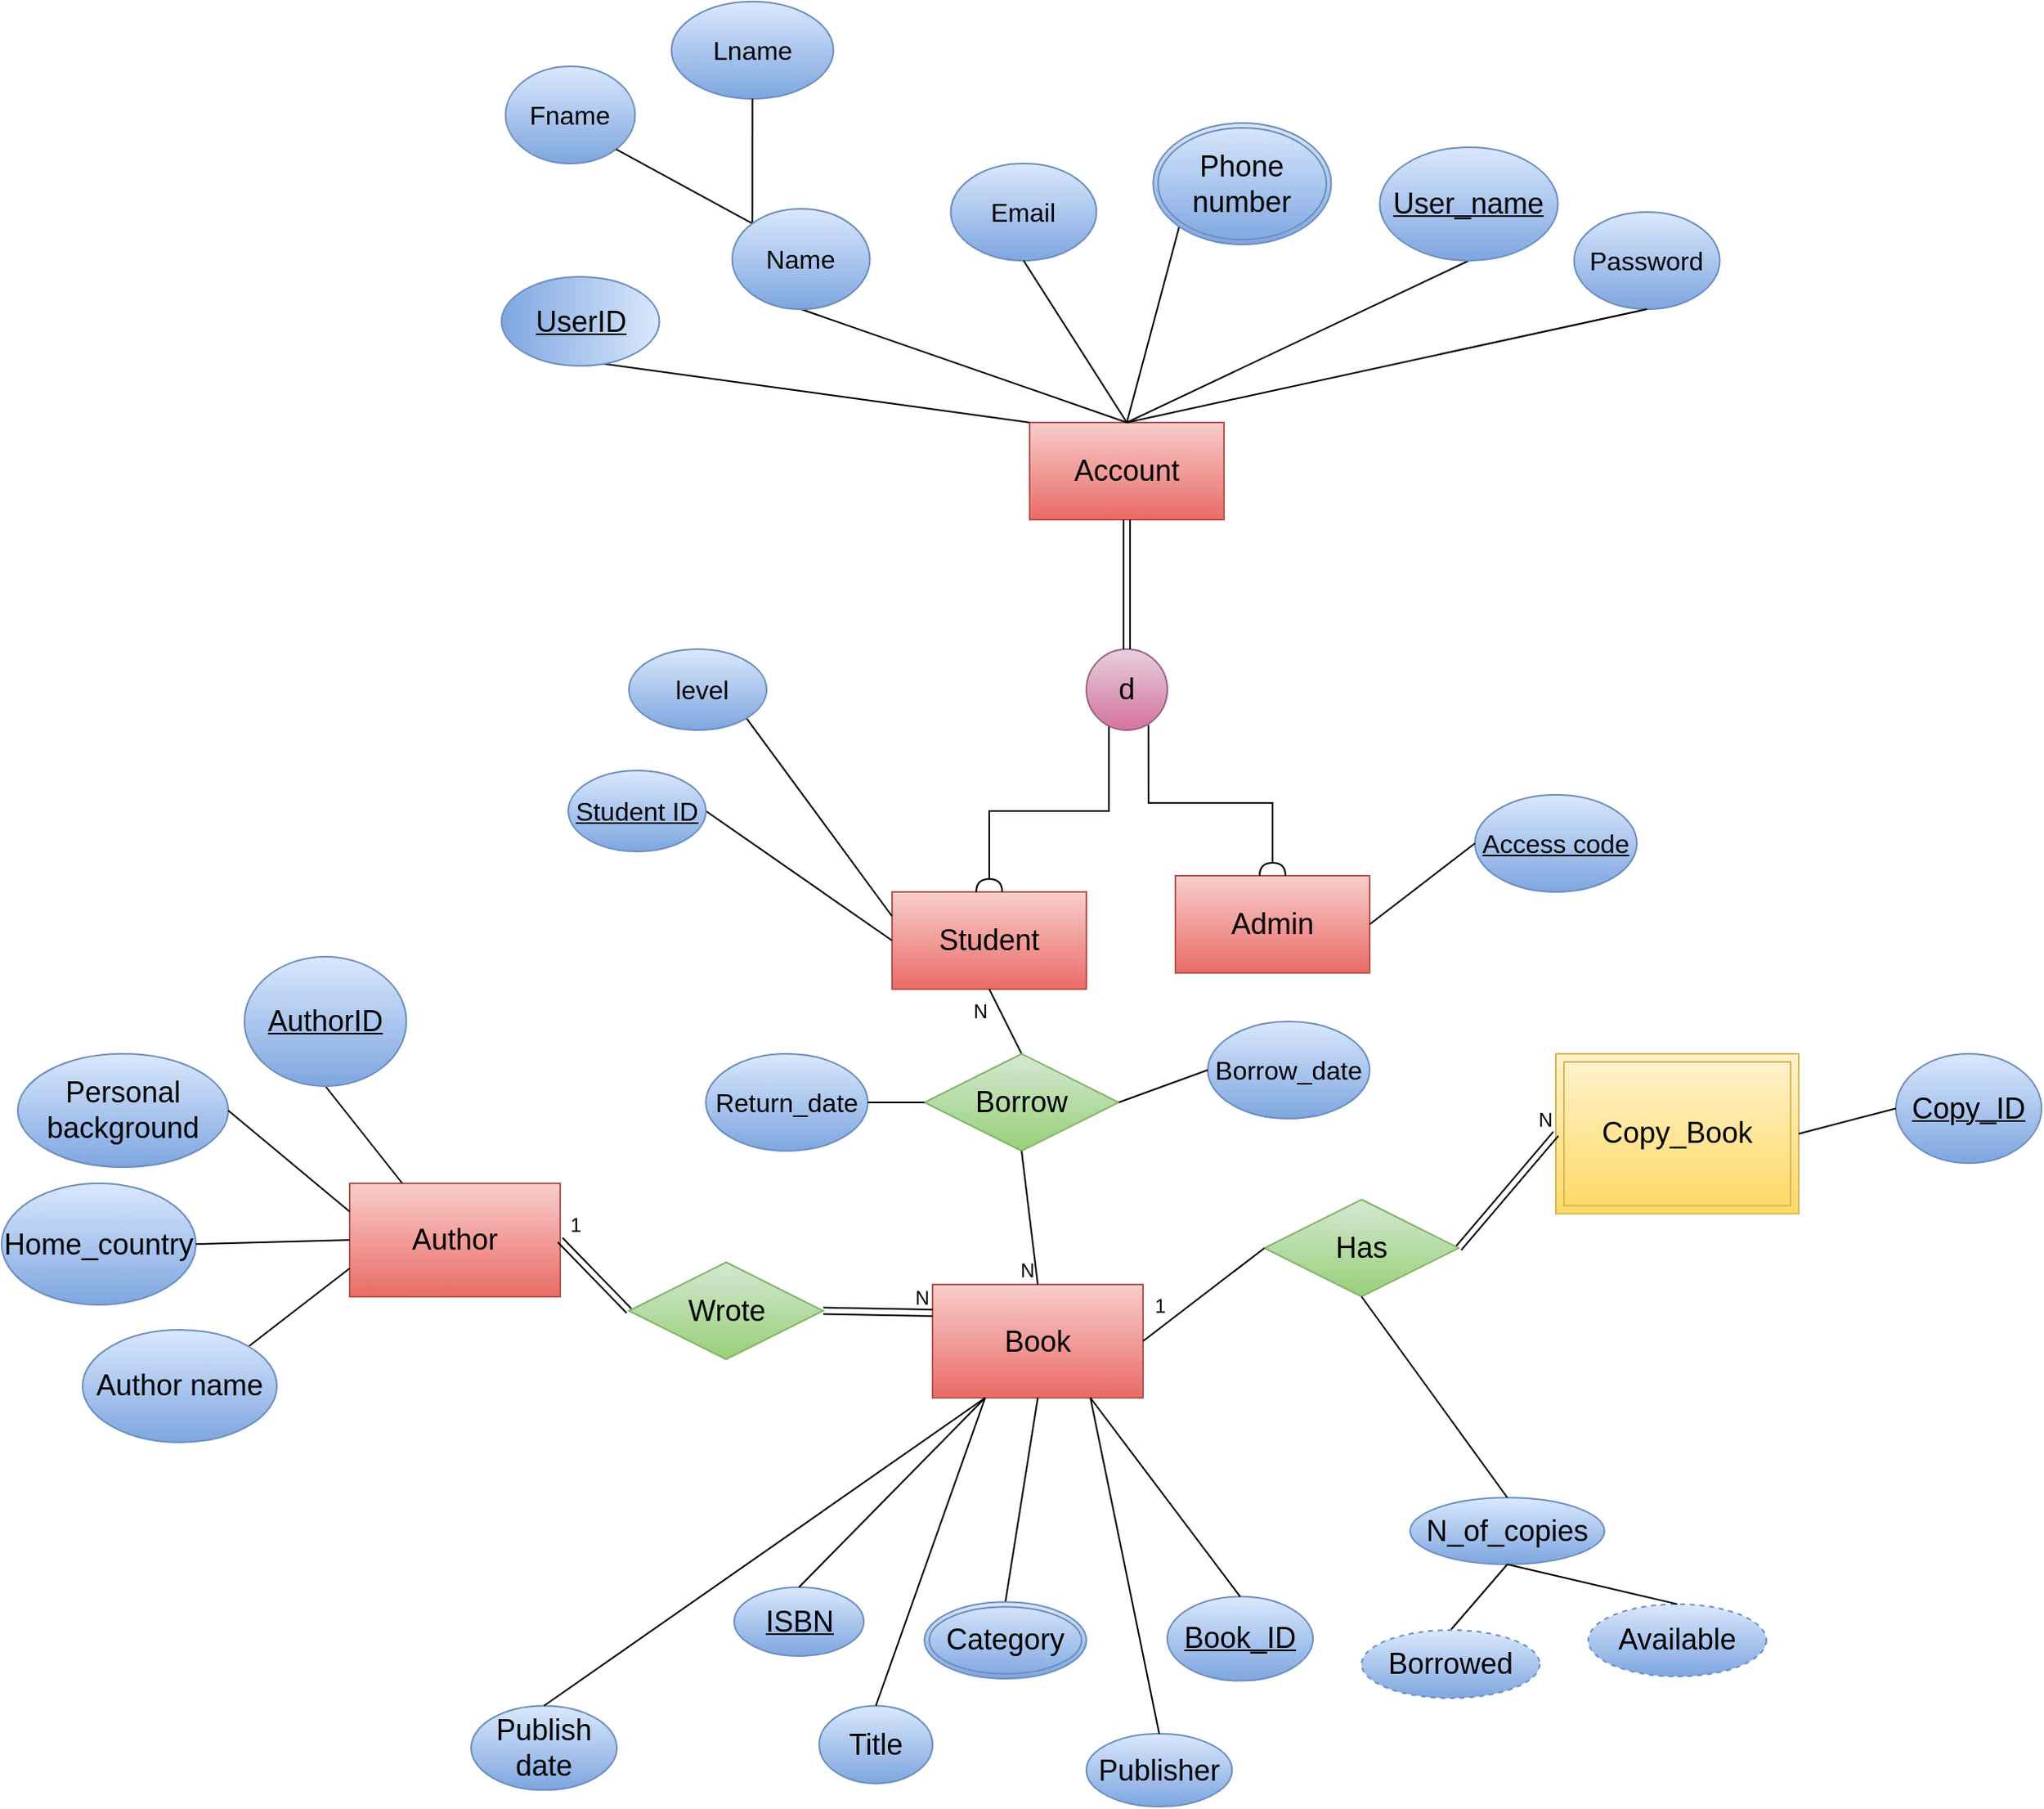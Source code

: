 <mxfile version="24.4.0" type="device">
  <diagram id="R2lEEEUBdFMjLlhIrx00" name="Page-1">
    <mxGraphModel dx="2973" dy="2948" grid="1" gridSize="10" guides="1" tooltips="1" connect="1" arrows="1" fold="1" page="1" pageScale="1" pageWidth="850" pageHeight="1100" background="#ffffff" math="0" shadow="0" extFonts="Permanent Marker^https://fonts.googleapis.com/css?family=Permanent+Marker">
      <root>
        <mxCell id="0" />
        <mxCell id="1" parent="0" />
        <mxCell id="pe5hfzhnvlFvH_UVASjM-1" value="&lt;span style=&quot;font-size: 18px;&quot;&gt;Account&lt;/span&gt;" style="rounded=0;whiteSpace=wrap;html=1;fillColor=#f8cecc;strokeColor=#b85450;gradientColor=#ea6b66;" parent="1" vertex="1">
          <mxGeometry x="845" y="-330" width="120" height="60" as="geometry" />
        </mxCell>
        <mxCell id="pe5hfzhnvlFvH_UVASjM-2" value="&lt;span style=&quot;font-size: 18px;&quot;&gt;Student&lt;/span&gt;" style="rounded=0;whiteSpace=wrap;html=1;fillColor=#f8cecc;strokeColor=#b85450;gradientColor=#ea6b66;" parent="1" vertex="1">
          <mxGeometry x="760" y="-40" width="120" height="60" as="geometry" />
        </mxCell>
        <mxCell id="pe5hfzhnvlFvH_UVASjM-3" value="&lt;span style=&quot;font-size: 18px;&quot;&gt;Admin&lt;/span&gt;" style="rounded=0;whiteSpace=wrap;html=1;fillColor=#f8cecc;strokeColor=#b85450;gradientColor=#ea6b66;" parent="1" vertex="1">
          <mxGeometry x="935" y="-50" width="120" height="60" as="geometry" />
        </mxCell>
        <mxCell id="pe5hfzhnvlFvH_UVASjM-4" value="" style="endArrow=none;html=1;rounded=0;exitX=0.5;exitY=0;exitDx=0;exitDy=0;startArrow=halfCircle;startFill=0;entryX=0.278;entryY=0.938;entryDx=0;entryDy=0;entryPerimeter=0;edgeStyle=orthogonalEdgeStyle;" parent="1" source="pe5hfzhnvlFvH_UVASjM-2" target="pe5hfzhnvlFvH_UVASjM-181" edge="1">
          <mxGeometry width="50" height="50" relative="1" as="geometry">
            <mxPoint x="820" y="80" as="sourcePoint" />
            <mxPoint x="880" y="-200" as="targetPoint" />
          </mxGeometry>
        </mxCell>
        <mxCell id="pe5hfzhnvlFvH_UVASjM-5" value="" style="endArrow=none;html=1;rounded=0;exitX=0.5;exitY=0;exitDx=0;exitDy=0;startArrow=halfCircle;startFill=0;entryX=0.767;entryY=0.938;entryDx=0;entryDy=0;entryPerimeter=0;edgeStyle=orthogonalEdgeStyle;" parent="1" source="pe5hfzhnvlFvH_UVASjM-3" target="pe5hfzhnvlFvH_UVASjM-181" edge="1">
          <mxGeometry width="50" height="50" relative="1" as="geometry">
            <mxPoint x="670" y="-170" as="sourcePoint" />
            <mxPoint x="940" y="-200" as="targetPoint" />
          </mxGeometry>
        </mxCell>
        <mxCell id="pe5hfzhnvlFvH_UVASjM-7" value="&lt;font size=&quot;3&quot;&gt;Fname&lt;/font&gt;" style="ellipse;whiteSpace=wrap;html=1;fillColor=#dae8fc;strokeColor=#6c8ebf;gradientColor=#7ea6e0;" parent="1" vertex="1">
          <mxGeometry x="521.25" y="-550" width="80" height="60" as="geometry" />
        </mxCell>
        <mxCell id="pe5hfzhnvlFvH_UVASjM-8" value="&lt;font size=&quot;3&quot;&gt;Lname&lt;/font&gt;" style="ellipse;whiteSpace=wrap;html=1;fillColor=#dae8fc;strokeColor=#6c8ebf;gradientColor=#7ea6e0;" parent="1" vertex="1">
          <mxGeometry x="623.75" y="-590" width="100" height="60" as="geometry" />
        </mxCell>
        <mxCell id="pe5hfzhnvlFvH_UVASjM-9" value="&lt;font size=&quot;3&quot;&gt;Email&lt;/font&gt;" style="ellipse;whiteSpace=wrap;html=1;fillColor=#dae8fc;strokeColor=#6c8ebf;gradientColor=#7ea6e0;" parent="1" vertex="1">
          <mxGeometry x="796.25" y="-490" width="90" height="60" as="geometry" />
        </mxCell>
        <mxCell id="pe5hfzhnvlFvH_UVASjM-11" value="" style="endArrow=none;html=1;rounded=0;entryX=1;entryY=1;entryDx=0;entryDy=0;exitX=0;exitY=0;exitDx=0;exitDy=0;" parent="1" source="MDrZRC8iQ-9pScS58oX8-1" target="pe5hfzhnvlFvH_UVASjM-7" edge="1">
          <mxGeometry width="50" height="50" relative="1" as="geometry">
            <mxPoint x="791.25" y="-160" as="sourcePoint" />
            <mxPoint x="841.25" y="-210" as="targetPoint" />
          </mxGeometry>
        </mxCell>
        <mxCell id="pe5hfzhnvlFvH_UVASjM-12" value="" style="endArrow=none;html=1;rounded=0;exitX=0;exitY=0;exitDx=0;exitDy=0;" parent="1" source="MDrZRC8iQ-9pScS58oX8-1" target="pe5hfzhnvlFvH_UVASjM-8" edge="1">
          <mxGeometry width="50" height="50" relative="1" as="geometry">
            <mxPoint x="875.25" y="-310" as="sourcePoint" />
            <mxPoint x="671.25" y="-360" as="targetPoint" />
          </mxGeometry>
        </mxCell>
        <mxCell id="pe5hfzhnvlFvH_UVASjM-13" value="" style="endArrow=none;html=1;rounded=0;entryX=0.5;entryY=1;entryDx=0;entryDy=0;exitX=0.5;exitY=0;exitDx=0;exitDy=0;" parent="1" source="pe5hfzhnvlFvH_UVASjM-1" target="pe5hfzhnvlFvH_UVASjM-9" edge="1">
          <mxGeometry width="50" height="50" relative="1" as="geometry">
            <mxPoint x="904" y="-370" as="sourcePoint" />
            <mxPoint x="844" y="-420" as="targetPoint" />
          </mxGeometry>
        </mxCell>
        <mxCell id="pe5hfzhnvlFvH_UVASjM-14" value="" style="endArrow=none;html=1;rounded=0;entryX=0;entryY=1;entryDx=0;entryDy=0;exitX=0.5;exitY=0;exitDx=0;exitDy=0;" parent="1" source="pe5hfzhnvlFvH_UVASjM-1" target="pe5hfzhnvlFvH_UVASjM-22" edge="1">
          <mxGeometry width="50" height="50" relative="1" as="geometry">
            <mxPoint x="904" y="-370" as="sourcePoint" />
            <mxPoint x="1017.574" y="-441.716" as="targetPoint" />
          </mxGeometry>
        </mxCell>
        <mxCell id="pe5hfzhnvlFvH_UVASjM-16" value="" style="endArrow=none;html=1;rounded=0;entryX=0.5;entryY=1;entryDx=0;entryDy=0;exitX=0.5;exitY=0;exitDx=0;exitDy=0;" parent="1" source="pe5hfzhnvlFvH_UVASjM-1" target="pe5hfzhnvlFvH_UVASjM-24" edge="1">
          <mxGeometry width="50" height="50" relative="1" as="geometry">
            <mxPoint x="1420" y="-250" as="sourcePoint" />
            <mxPoint x="1217.574" y="-363.716" as="targetPoint" />
          </mxGeometry>
        </mxCell>
        <mxCell id="pe5hfzhnvlFvH_UVASjM-18" value="" style="endArrow=none;html=1;rounded=0;entryX=0;entryY=0;entryDx=0;entryDy=0;exitX=1;exitY=1;exitDx=0;exitDy=0;" parent="1" source="pe5hfzhnvlFvH_UVASjM-25" target="pe5hfzhnvlFvH_UVASjM-1" edge="1">
          <mxGeometry width="50" height="50" relative="1" as="geometry">
            <mxPoint x="592.426" y="-251.716" as="sourcePoint" />
            <mxPoint x="680.711" y="-280" as="targetPoint" />
          </mxGeometry>
        </mxCell>
        <mxCell id="pe5hfzhnvlFvH_UVASjM-22" value="&lt;font style=&quot;font-size: 18px;&quot;&gt;Phone number&lt;/font&gt;" style="ellipse;shape=doubleEllipse;margin=3;whiteSpace=wrap;html=1;align=center;fillColor=#dae8fc;strokeColor=#6c8ebf;gradientColor=#7ea6e0;" parent="1" vertex="1">
          <mxGeometry x="921.25" y="-515" width="110" height="75" as="geometry" />
        </mxCell>
        <mxCell id="pe5hfzhnvlFvH_UVASjM-24" value="&lt;font style=&quot;font-size: 18px;&quot;&gt;User_name&lt;/font&gt;" style="ellipse;whiteSpace=wrap;html=1;align=center;fontStyle=4;fillColor=#dae8fc;strokeColor=#6c8ebf;gradientColor=#7ea6e0;" parent="1" vertex="1">
          <mxGeometry x="1061.25" y="-500" width="110" height="70" as="geometry" />
        </mxCell>
        <mxCell id="pe5hfzhnvlFvH_UVASjM-25" value="&lt;span style=&quot;font-size: 18px;&quot;&gt;UserID&lt;/span&gt;" style="ellipse;whiteSpace=wrap;html=1;align=center;fontStyle=4;fillColor=#dae8fc;strokeColor=#6c8ebf;gradientColor=#7ea6e0;direction=south;" parent="1" vertex="1">
          <mxGeometry x="518.75" y="-420" width="97.5" height="55" as="geometry" />
        </mxCell>
        <mxCell id="pe5hfzhnvlFvH_UVASjM-49" value="&lt;font style=&quot;font-size: 18px;&quot;&gt;Book&lt;/font&gt;" style="whiteSpace=wrap;html=1;align=center;fillColor=#f8cecc;strokeColor=#b85450;gradientColor=#ea6b66;" parent="1" vertex="1">
          <mxGeometry x="785" y="202.5" width="130" height="70" as="geometry" />
        </mxCell>
        <mxCell id="pe5hfzhnvlFvH_UVASjM-50" value="&lt;span style=&quot;font-size: 18px;&quot;&gt;ISBN&lt;/span&gt;" style="ellipse;whiteSpace=wrap;html=1;align=center;fontStyle=4;fillColor=#dae8fc;strokeColor=#6c8ebf;gradientColor=#7ea6e0;" parent="1" vertex="1">
          <mxGeometry x="662.5" y="389.5" width="80" height="42.5" as="geometry" />
        </mxCell>
        <mxCell id="pe5hfzhnvlFvH_UVASjM-51" value="" style="endArrow=none;html=1;rounded=0;entryX=0.25;entryY=1;entryDx=0;entryDy=0;exitX=0.5;exitY=0;exitDx=0;exitDy=0;" parent="1" source="pe5hfzhnvlFvH_UVASjM-50" target="pe5hfzhnvlFvH_UVASjM-49" edge="1">
          <mxGeometry relative="1" as="geometry">
            <mxPoint x="490" y="180" as="sourcePoint" />
            <mxPoint x="650" y="180" as="targetPoint" />
          </mxGeometry>
        </mxCell>
        <mxCell id="pe5hfzhnvlFvH_UVASjM-53" value="&lt;span style=&quot;font-size: 18px;&quot;&gt;Title&lt;/span&gt;" style="ellipse;whiteSpace=wrap;html=1;align=center;fillColor=#dae8fc;strokeColor=#6c8ebf;gradientColor=#7ea6e0;" parent="1" vertex="1">
          <mxGeometry x="715" y="462.75" width="70" height="48" as="geometry" />
        </mxCell>
        <mxCell id="pe5hfzhnvlFvH_UVASjM-54" value="&lt;span style=&quot;font-size: 18px;&quot;&gt;Publish date&lt;/span&gt;" style="ellipse;whiteSpace=wrap;html=1;align=center;fillColor=#dae8fc;strokeColor=#6c8ebf;gradientColor=#7ea6e0;" parent="1" vertex="1">
          <mxGeometry x="500" y="462.75" width="90" height="52" as="geometry" />
        </mxCell>
        <mxCell id="pe5hfzhnvlFvH_UVASjM-56" value="" style="endArrow=none;html=1;rounded=0;exitX=0.25;exitY=1;exitDx=0;exitDy=0;entryX=0.5;entryY=0;entryDx=0;entryDy=0;" parent="1" source="pe5hfzhnvlFvH_UVASjM-49" target="pe5hfzhnvlFvH_UVASjM-53" edge="1">
          <mxGeometry relative="1" as="geometry">
            <mxPoint x="840" y="-20" as="sourcePoint" />
            <mxPoint x="1000" y="-20" as="targetPoint" />
          </mxGeometry>
        </mxCell>
        <mxCell id="pe5hfzhnvlFvH_UVASjM-57" value="" style="endArrow=none;html=1;rounded=0;exitX=0.5;exitY=1;exitDx=0;exitDy=0;entryX=0.5;entryY=0;entryDx=0;entryDy=0;" parent="1" source="pe5hfzhnvlFvH_UVASjM-49" target="pe5hfzhnvlFvH_UVASjM-183" edge="1">
          <mxGeometry relative="1" as="geometry">
            <mxPoint x="460" y="95" as="sourcePoint" />
            <mxPoint x="735" y="814.5" as="targetPoint" />
          </mxGeometry>
        </mxCell>
        <mxCell id="pe5hfzhnvlFvH_UVASjM-58" value="" style="endArrow=none;html=1;rounded=0;exitX=0.25;exitY=1;exitDx=0;exitDy=0;entryX=0.5;entryY=0;entryDx=0;entryDy=0;" parent="1" source="pe5hfzhnvlFvH_UVASjM-49" target="pe5hfzhnvlFvH_UVASjM-54" edge="1">
          <mxGeometry relative="1" as="geometry">
            <mxPoint x="460" y="95" as="sourcePoint" />
            <mxPoint x="350" y="218" as="targetPoint" />
          </mxGeometry>
        </mxCell>
        <mxCell id="pe5hfzhnvlFvH_UVASjM-63" value="" style="endArrow=none;html=1;rounded=0;exitX=0.5;exitY=0;exitDx=0;exitDy=0;entryX=0.5;entryY=1;entryDx=0;entryDy=0;" parent="1" source="pe5hfzhnvlFvH_UVASjM-59" target="pe5hfzhnvlFvH_UVASjM-2" edge="1">
          <mxGeometry relative="1" as="geometry">
            <mxPoint x="840" y="-20" as="sourcePoint" />
            <mxPoint x="630" y="-40" as="targetPoint" />
          </mxGeometry>
        </mxCell>
        <mxCell id="pe5hfzhnvlFvH_UVASjM-64" value="N" style="resizable=0;html=1;whiteSpace=wrap;align=right;verticalAlign=bottom;" parent="pe5hfzhnvlFvH_UVASjM-63" connectable="0" vertex="1">
          <mxGeometry x="1" relative="1" as="geometry">
            <mxPoint y="22" as="offset" />
          </mxGeometry>
        </mxCell>
        <mxCell id="pe5hfzhnvlFvH_UVASjM-84" value="&lt;font style=&quot;font-size: 18px;&quot;&gt;Author&lt;/font&gt;" style="whiteSpace=wrap;html=1;align=center;fillColor=#f8cecc;strokeColor=#b85450;gradientColor=#ea6b66;" parent="1" vertex="1">
          <mxGeometry x="425" y="140" width="130" height="70" as="geometry" />
        </mxCell>
        <mxCell id="pe5hfzhnvlFvH_UVASjM-85" value="&lt;font style=&quot;font-size: 18px;&quot;&gt;Wrote&lt;/font&gt;" style="shape=rhombus;perimeter=rhombusPerimeter;whiteSpace=wrap;html=1;align=center;fillColor=#d5e8d4;strokeColor=#82b366;gradientColor=#97d077;" parent="1" vertex="1">
          <mxGeometry x="597.5" y="188.75" width="120" height="60" as="geometry" />
        </mxCell>
        <mxCell id="pe5hfzhnvlFvH_UVASjM-86" value="" style="endArrow=none;html=1;rounded=0;entryX=1;entryY=0.5;entryDx=0;entryDy=0;exitX=0;exitY=0.5;exitDx=0;exitDy=0;shape=link;" parent="1" source="pe5hfzhnvlFvH_UVASjM-85" target="pe5hfzhnvlFvH_UVASjM-84" edge="1">
          <mxGeometry relative="1" as="geometry">
            <mxPoint x="840" y="240" as="sourcePoint" />
            <mxPoint x="1000" y="240" as="targetPoint" />
          </mxGeometry>
        </mxCell>
        <mxCell id="pe5hfzhnvlFvH_UVASjM-87" value="1" style="resizable=0;html=1;whiteSpace=wrap;align=right;verticalAlign=bottom;" parent="pe5hfzhnvlFvH_UVASjM-86" connectable="0" vertex="1">
          <mxGeometry x="1" relative="1" as="geometry">
            <mxPoint x="15" as="offset" />
          </mxGeometry>
        </mxCell>
        <mxCell id="pe5hfzhnvlFvH_UVASjM-88" value="" style="endArrow=none;html=1;rounded=0;entryX=0;entryY=0.25;entryDx=0;entryDy=0;exitX=1;exitY=0.5;exitDx=0;exitDy=0;shape=link;" parent="1" source="pe5hfzhnvlFvH_UVASjM-85" target="pe5hfzhnvlFvH_UVASjM-49" edge="1">
          <mxGeometry relative="1" as="geometry">
            <mxPoint x="840" y="240" as="sourcePoint" />
            <mxPoint x="1000" y="240" as="targetPoint" />
          </mxGeometry>
        </mxCell>
        <mxCell id="pe5hfzhnvlFvH_UVASjM-89" value="N" style="resizable=0;html=1;whiteSpace=wrap;align=right;verticalAlign=bottom;" parent="pe5hfzhnvlFvH_UVASjM-88" connectable="0" vertex="1">
          <mxGeometry x="1" relative="1" as="geometry" />
        </mxCell>
        <mxCell id="pe5hfzhnvlFvH_UVASjM-93" value="" style="endArrow=none;html=1;rounded=0;entryX=1;entryY=0;entryDx=0;entryDy=0;exitX=0;exitY=0.75;exitDx=0;exitDy=0;" parent="1" source="pe5hfzhnvlFvH_UVASjM-84" target="MDrZRC8iQ-9pScS58oX8-3" edge="1">
          <mxGeometry relative="1" as="geometry">
            <mxPoint x="840" y="240" as="sourcePoint" />
            <mxPoint x="1000" y="240" as="targetPoint" />
          </mxGeometry>
        </mxCell>
        <mxCell id="pe5hfzhnvlFvH_UVASjM-94" value="&lt;font style=&quot;font-size: 18px;&quot;&gt;Home_country&lt;/font&gt;" style="ellipse;whiteSpace=wrap;html=1;align=center;fillColor=#dae8fc;strokeColor=#6c8ebf;gradientColor=#7ea6e0;" parent="1" vertex="1">
          <mxGeometry x="210" y="140" width="120" height="75" as="geometry" />
        </mxCell>
        <mxCell id="pe5hfzhnvlFvH_UVASjM-100" value="" style="endArrow=none;html=1;rounded=0;entryX=1;entryY=0.5;entryDx=0;entryDy=0;exitX=0;exitY=0.5;exitDx=0;exitDy=0;" parent="1" source="pe5hfzhnvlFvH_UVASjM-84" target="pe5hfzhnvlFvH_UVASjM-94" edge="1">
          <mxGeometry relative="1" as="geometry">
            <mxPoint x="840" y="240" as="sourcePoint" />
            <mxPoint x="1000" y="240" as="targetPoint" />
          </mxGeometry>
        </mxCell>
        <mxCell id="pe5hfzhnvlFvH_UVASjM-101" value="&lt;font style=&quot;font-size: 18px;&quot;&gt;Personal background&lt;/font&gt;" style="ellipse;whiteSpace=wrap;html=1;align=center;fillColor=#dae8fc;strokeColor=#6c8ebf;gradientColor=#7ea6e0;" parent="1" vertex="1">
          <mxGeometry x="220" y="60" width="130" height="70" as="geometry" />
        </mxCell>
        <mxCell id="pe5hfzhnvlFvH_UVASjM-102" value="" style="endArrow=none;html=1;rounded=0;entryX=1;entryY=0.5;entryDx=0;entryDy=0;exitX=0;exitY=0.25;exitDx=0;exitDy=0;" parent="1" source="pe5hfzhnvlFvH_UVASjM-84" target="pe5hfzhnvlFvH_UVASjM-101" edge="1">
          <mxGeometry relative="1" as="geometry">
            <mxPoint x="643" y="450" as="sourcePoint" />
            <mxPoint x="1000" y="360" as="targetPoint" />
          </mxGeometry>
        </mxCell>
        <mxCell id="pe5hfzhnvlFvH_UVASjM-103" value="&lt;font style=&quot;font-size: 18px;&quot;&gt;Copy_Book&lt;/font&gt;" style="shape=ext;margin=3;double=1;whiteSpace=wrap;html=1;align=center;fillColor=#fff2cc;gradientColor=#ffd966;strokeColor=#d6b656;" parent="1" vertex="1">
          <mxGeometry x="1170" y="60.0" width="150" height="98.75" as="geometry" />
        </mxCell>
        <mxCell id="pe5hfzhnvlFvH_UVASjM-104" value="&lt;font style=&quot;font-size: 18px;&quot;&gt;Has&lt;/font&gt;" style="shape=rhombus;perimeter=rhombusPerimeter;whiteSpace=wrap;html=1;align=center;fillColor=#d5e8d4;strokeColor=#82b366;gradientColor=#97d077;" parent="1" vertex="1">
          <mxGeometry x="990" y="150" width="120" height="60" as="geometry" />
        </mxCell>
        <mxCell id="pe5hfzhnvlFvH_UVASjM-105" value="" style="endArrow=none;html=1;rounded=0;entryX=1;entryY=0.5;entryDx=0;entryDy=0;exitX=0;exitY=0.5;exitDx=0;exitDy=0;" parent="1" source="pe5hfzhnvlFvH_UVASjM-104" target="pe5hfzhnvlFvH_UVASjM-49" edge="1">
          <mxGeometry relative="1" as="geometry">
            <mxPoint x="600" y="320" as="sourcePoint" />
            <mxPoint x="760" y="320" as="targetPoint" />
          </mxGeometry>
        </mxCell>
        <mxCell id="pe5hfzhnvlFvH_UVASjM-106" value="1" style="resizable=0;html=1;whiteSpace=wrap;align=right;verticalAlign=bottom;" parent="pe5hfzhnvlFvH_UVASjM-105" connectable="0" vertex="1">
          <mxGeometry x="1" relative="1" as="geometry">
            <mxPoint x="15" y="-13" as="offset" />
          </mxGeometry>
        </mxCell>
        <mxCell id="pe5hfzhnvlFvH_UVASjM-107" value="" style="endArrow=none;html=1;rounded=0;exitX=1;exitY=0.5;exitDx=0;exitDy=0;entryX=0;entryY=0.5;entryDx=0;entryDy=0;shape=link;" parent="1" source="pe5hfzhnvlFvH_UVASjM-104" target="pe5hfzhnvlFvH_UVASjM-103" edge="1">
          <mxGeometry relative="1" as="geometry">
            <mxPoint x="600" y="320" as="sourcePoint" />
            <mxPoint x="760" y="320" as="targetPoint" />
          </mxGeometry>
        </mxCell>
        <mxCell id="pe5hfzhnvlFvH_UVASjM-108" value="N" style="resizable=0;html=1;whiteSpace=wrap;align=right;verticalAlign=bottom;" parent="pe5hfzhnvlFvH_UVASjM-107" connectable="0" vertex="1">
          <mxGeometry x="1" relative="1" as="geometry">
            <mxPoint as="offset" />
          </mxGeometry>
        </mxCell>
        <mxCell id="pe5hfzhnvlFvH_UVASjM-113" value="&lt;span style=&quot;font-size: 18px;&quot;&gt;Copy_ID&lt;/span&gt;" style="ellipse;whiteSpace=wrap;html=1;align=center;fontStyle=4;fillColor=#dae8fc;strokeColor=#6c8ebf;gradientColor=#7ea6e0;" parent="1" vertex="1">
          <mxGeometry x="1380" y="60" width="90" height="67.5" as="geometry" />
        </mxCell>
        <mxCell id="pe5hfzhnvlFvH_UVASjM-117" value="" style="endArrow=none;html=1;rounded=0;entryX=0;entryY=0.5;entryDx=0;entryDy=0;exitX=1;exitY=0.5;exitDx=0;exitDy=0;" parent="1" source="pe5hfzhnvlFvH_UVASjM-103" target="pe5hfzhnvlFvH_UVASjM-113" edge="1">
          <mxGeometry relative="1" as="geometry">
            <mxPoint x="910" y="400" as="sourcePoint" />
            <mxPoint x="1070" y="400" as="targetPoint" />
          </mxGeometry>
        </mxCell>
        <mxCell id="pe5hfzhnvlFvH_UVASjM-119" value="&lt;font style=&quot;font-size: 18px;&quot;&gt;N_of_copies&lt;/font&gt;" style="ellipse;whiteSpace=wrap;html=1;align=center;fillColor=#dae8fc;strokeColor=#6c8ebf;gradientColor=#7ea6e0;" parent="1" vertex="1">
          <mxGeometry x="1080" y="334.13" width="120" height="41.25" as="geometry" />
        </mxCell>
        <mxCell id="pe5hfzhnvlFvH_UVASjM-121" value="" style="endArrow=none;html=1;rounded=0;entryX=0.5;entryY=0;entryDx=0;entryDy=0;exitX=0.5;exitY=1;exitDx=0;exitDy=0;" parent="1" source="pe5hfzhnvlFvH_UVASjM-119" target="pe5hfzhnvlFvH_UVASjM-122" edge="1">
          <mxGeometry relative="1" as="geometry">
            <mxPoint x="910" y="370" as="sourcePoint" />
            <mxPoint x="1155" y="620.0" as="targetPoint" />
          </mxGeometry>
        </mxCell>
        <mxCell id="pe5hfzhnvlFvH_UVASjM-122" value="&lt;span style=&quot;font-size: 18px;&quot;&gt;Borrowed&lt;/span&gt;" style="ellipse;whiteSpace=wrap;html=1;align=center;dashed=1;fillColor=#dae8fc;gradientColor=#7ea6e0;strokeColor=#6c8ebf;" parent="1" vertex="1">
          <mxGeometry x="1050" y="416" width="110" height="42" as="geometry" />
        </mxCell>
        <mxCell id="pe5hfzhnvlFvH_UVASjM-123" value="&lt;span style=&quot;font-size: 18px;&quot;&gt;Available&lt;/span&gt;" style="ellipse;whiteSpace=wrap;html=1;align=center;dashed=1;fillColor=#dae8fc;gradientColor=#7ea6e0;strokeColor=#6c8ebf;" parent="1" vertex="1">
          <mxGeometry x="1190" y="399.94" width="110" height="44.69" as="geometry" />
        </mxCell>
        <mxCell id="pe5hfzhnvlFvH_UVASjM-124" value="" style="endArrow=none;html=1;rounded=0;entryX=0.5;entryY=0;entryDx=0;entryDy=0;exitX=0.5;exitY=1;exitDx=0;exitDy=0;" parent="1" source="pe5hfzhnvlFvH_UVASjM-119" target="pe5hfzhnvlFvH_UVASjM-123" edge="1">
          <mxGeometry relative="1" as="geometry">
            <mxPoint x="1278" y="570" as="sourcePoint" />
            <mxPoint x="1175" y="620" as="targetPoint" />
          </mxGeometry>
        </mxCell>
        <mxCell id="pe5hfzhnvlFvH_UVASjM-149" value="" style="endArrow=none;html=1;rounded=0;exitX=0.5;exitY=0;exitDx=0;exitDy=0;entryX=0.5;entryY=1;entryDx=0;entryDy=0;" parent="1" source="pe5hfzhnvlFvH_UVASjM-119" target="pe5hfzhnvlFvH_UVASjM-104" edge="1">
          <mxGeometry relative="1" as="geometry">
            <mxPoint x="330" y="565" as="sourcePoint" />
            <mxPoint x="590" y="145" as="targetPoint" />
          </mxGeometry>
        </mxCell>
        <mxCell id="pe5hfzhnvlFvH_UVASjM-59" value="&lt;font style=&quot;font-size: 18px;&quot;&gt;Borrow&lt;/font&gt;" style="shape=rhombus;perimeter=rhombusPerimeter;whiteSpace=wrap;html=1;align=center;fillColor=#d5e8d4;strokeColor=#82b366;gradientColor=#97d077;" parent="1" vertex="1">
          <mxGeometry x="780" y="60" width="120" height="60" as="geometry" />
        </mxCell>
        <mxCell id="pe5hfzhnvlFvH_UVASjM-157" value="&lt;font size=&quot;3&quot;&gt;Password&lt;/font&gt;" style="ellipse;whiteSpace=wrap;html=1;fillColor=#dae8fc;strokeColor=#6c8ebf;gradientColor=#7ea6e0;" parent="1" vertex="1">
          <mxGeometry x="1181.25" y="-460" width="90" height="60" as="geometry" />
        </mxCell>
        <mxCell id="pe5hfzhnvlFvH_UVASjM-159" value="" style="endArrow=none;html=1;rounded=0;entryX=0.5;entryY=1;entryDx=0;entryDy=0;exitX=0.5;exitY=0;exitDx=0;exitDy=0;" parent="1" source="pe5hfzhnvlFvH_UVASjM-1" target="pe5hfzhnvlFvH_UVASjM-157" edge="1">
          <mxGeometry width="50" height="50" relative="1" as="geometry">
            <mxPoint x="1420" y="-250" as="sourcePoint" />
            <mxPoint x="1232" y="-345" as="targetPoint" />
          </mxGeometry>
        </mxCell>
        <mxCell id="pe5hfzhnvlFvH_UVASjM-171" value="&lt;span style=&quot;font-size: 18px;&quot;&gt;Book_ID&lt;/span&gt;" style="ellipse;whiteSpace=wrap;html=1;align=center;fontStyle=4;fillColor=#dae8fc;strokeColor=#6c8ebf;gradientColor=#7ea6e0;" parent="1" vertex="1">
          <mxGeometry x="930" y="395.31" width="90" height="52" as="geometry" />
        </mxCell>
        <mxCell id="pe5hfzhnvlFvH_UVASjM-172" value="" style="endArrow=none;html=1;rounded=0;entryX=0.5;entryY=0;entryDx=0;entryDy=0;exitX=0.75;exitY=1;exitDx=0;exitDy=0;" parent="1" source="pe5hfzhnvlFvH_UVASjM-49" target="pe5hfzhnvlFvH_UVASjM-171" edge="1">
          <mxGeometry relative="1" as="geometry">
            <mxPoint x="880" y="610" as="sourcePoint" />
            <mxPoint x="1040" y="610" as="targetPoint" />
          </mxGeometry>
        </mxCell>
        <mxCell id="pe5hfzhnvlFvH_UVASjM-173" value="&lt;font size=&quot;3&quot;&gt;Return_da&lt;/font&gt;&lt;span style=&quot;font-size: medium; background-color: initial;&quot;&gt;te&lt;/span&gt;" style="ellipse;whiteSpace=wrap;html=1;fillColor=#dae8fc;strokeColor=#6c8ebf;gradientColor=#7ea6e0;" parent="1" vertex="1">
          <mxGeometry x="645" y="60" width="100" height="60" as="geometry" />
        </mxCell>
        <mxCell id="pe5hfzhnvlFvH_UVASjM-174" value="&lt;font size=&quot;3&quot;&gt;Borrow_date&lt;/font&gt;" style="ellipse;whiteSpace=wrap;html=1;fillColor=#dae8fc;strokeColor=#6c8ebf;gradientColor=#7ea6e0;" parent="1" vertex="1">
          <mxGeometry x="955" y="40" width="100" height="60" as="geometry" />
        </mxCell>
        <mxCell id="pe5hfzhnvlFvH_UVASjM-178" value="" style="endArrow=none;html=1;rounded=0;entryX=1;entryY=0.5;entryDx=0;entryDy=0;exitX=0;exitY=0.5;exitDx=0;exitDy=0;" parent="1" source="pe5hfzhnvlFvH_UVASjM-174" target="pe5hfzhnvlFvH_UVASjM-59" edge="1">
          <mxGeometry width="50" height="50" relative="1" as="geometry">
            <mxPoint x="680" y="-160" as="sourcePoint" />
            <mxPoint x="765" y="-130" as="targetPoint" />
          </mxGeometry>
        </mxCell>
        <mxCell id="pe5hfzhnvlFvH_UVASjM-179" value="" style="endArrow=none;html=1;rounded=0;entryX=0;entryY=0.5;entryDx=0;entryDy=0;exitX=1;exitY=0.5;exitDx=0;exitDy=0;" parent="1" source="pe5hfzhnvlFvH_UVASjM-173" target="pe5hfzhnvlFvH_UVASjM-59" edge="1">
          <mxGeometry width="50" height="50" relative="1" as="geometry">
            <mxPoint x="580" y="140" as="sourcePoint" />
            <mxPoint x="620" y="180" as="targetPoint" />
          </mxGeometry>
        </mxCell>
        <mxCell id="pe5hfzhnvlFvH_UVASjM-181" value="&lt;span style=&quot;font-size: 18px;&quot;&gt;d&lt;/span&gt;" style="ellipse;whiteSpace=wrap;html=1;align=center;fillColor=#e6d0de;gradientColor=#d5739d;strokeColor=#996185;" parent="1" vertex="1">
          <mxGeometry x="880" y="-190" width="50" height="50" as="geometry" />
        </mxCell>
        <mxCell id="pe5hfzhnvlFvH_UVASjM-182" value="" style="endArrow=none;html=1;rounded=0;exitX=0.5;exitY=1;exitDx=0;exitDy=0;entryX=0.5;entryY=0;entryDx=0;entryDy=0;shape=link;" parent="1" source="pe5hfzhnvlFvH_UVASjM-1" target="pe5hfzhnvlFvH_UVASjM-181" edge="1">
          <mxGeometry relative="1" as="geometry">
            <mxPoint x="620" y="-80" as="sourcePoint" />
            <mxPoint x="780" y="-80" as="targetPoint" />
          </mxGeometry>
        </mxCell>
        <mxCell id="pe5hfzhnvlFvH_UVASjM-183" value="&lt;font style=&quot;font-size: 18px;&quot;&gt;Category&lt;/font&gt;" style="ellipse;shape=doubleEllipse;margin=3;whiteSpace=wrap;html=1;align=center;fillColor=#dae8fc;gradientColor=#7ea6e0;strokeColor=#6c8ebf;" parent="1" vertex="1">
          <mxGeometry x="780" y="398.6" width="100" height="47.37" as="geometry" />
        </mxCell>
        <mxCell id="pe5hfzhnvlFvH_UVASjM-184" value="&lt;span style=&quot;font-size: 18px;&quot;&gt;Publisher&lt;/span&gt;" style="ellipse;whiteSpace=wrap;html=1;align=center;fillColor=#dae8fc;strokeColor=#6c8ebf;gradientColor=#7ea6e0;" parent="1" vertex="1">
          <mxGeometry x="880" y="480" width="90" height="45" as="geometry" />
        </mxCell>
        <mxCell id="pe5hfzhnvlFvH_UVASjM-185" value="" style="endArrow=none;html=1;rounded=0;entryX=0.75;entryY=1;entryDx=0;entryDy=0;exitX=0.5;exitY=0;exitDx=0;exitDy=0;" parent="1" source="pe5hfzhnvlFvH_UVASjM-184" target="pe5hfzhnvlFvH_UVASjM-49" edge="1">
          <mxGeometry relative="1" as="geometry">
            <mxPoint x="275" y="827" as="sourcePoint" />
            <mxPoint x="925" y="620" as="targetPoint" />
          </mxGeometry>
        </mxCell>
        <mxCell id="pe5hfzhnvlFvH_UVASjM-187" value="" style="endArrow=none;html=1;rounded=0;exitX=0.5;exitY=1;exitDx=0;exitDy=0;entryX=0.5;entryY=0;entryDx=0;entryDy=0;" parent="1" source="pe5hfzhnvlFvH_UVASjM-59" target="pe5hfzhnvlFvH_UVASjM-49" edge="1">
          <mxGeometry relative="1" as="geometry">
            <mxPoint x="680" y="150" as="sourcePoint" />
            <mxPoint x="800" y="-50" as="targetPoint" />
          </mxGeometry>
        </mxCell>
        <mxCell id="pe5hfzhnvlFvH_UVASjM-188" value="N" style="resizable=0;html=1;whiteSpace=wrap;align=right;verticalAlign=bottom;" parent="pe5hfzhnvlFvH_UVASjM-187" connectable="0" vertex="1">
          <mxGeometry x="1" relative="1" as="geometry" />
        </mxCell>
        <mxCell id="MDrZRC8iQ-9pScS58oX8-2" style="rounded=0;orthogonalLoop=1;jettySize=auto;html=1;exitX=0.5;exitY=1;exitDx=0;exitDy=0;entryX=0.5;entryY=0;entryDx=0;entryDy=0;endArrow=none;endFill=0;" parent="1" source="MDrZRC8iQ-9pScS58oX8-1" target="pe5hfzhnvlFvH_UVASjM-1" edge="1">
          <mxGeometry relative="1" as="geometry" />
        </mxCell>
        <mxCell id="MDrZRC8iQ-9pScS58oX8-1" value="&lt;font size=&quot;3&quot;&gt;Name&lt;/font&gt;" style="ellipse;whiteSpace=wrap;html=1;fillColor=#dae8fc;strokeColor=#6c8ebf;gradientColor=#7ea6e0;" parent="1" vertex="1">
          <mxGeometry x="661.25" y="-462" width="85" height="62" as="geometry" />
        </mxCell>
        <mxCell id="MDrZRC8iQ-9pScS58oX8-3" value="&lt;font style=&quot;font-size: 18px;&quot;&gt;Author name&lt;/font&gt;" style="ellipse;whiteSpace=wrap;html=1;align=center;fillColor=#dae8fc;strokeColor=#6c8ebf;gradientColor=#7ea6e0;" parent="1" vertex="1">
          <mxGeometry x="260" y="230.5" width="120" height="69.5" as="geometry" />
        </mxCell>
        <mxCell id="MDrZRC8iQ-9pScS58oX8-5" style="edgeStyle=none;rounded=0;orthogonalLoop=1;jettySize=auto;html=1;exitX=0.5;exitY=1;exitDx=0;exitDy=0;entryX=0.25;entryY=0;entryDx=0;entryDy=0;strokeColor=default;align=center;verticalAlign=middle;fontFamily=Helvetica;fontSize=11;fontColor=default;labelBackgroundColor=default;endArrow=none;endFill=0;" parent="1" source="MDrZRC8iQ-9pScS58oX8-4" target="pe5hfzhnvlFvH_UVASjM-84" edge="1">
          <mxGeometry relative="1" as="geometry" />
        </mxCell>
        <mxCell id="MDrZRC8iQ-9pScS58oX8-4" value="&lt;font style=&quot;font-size: 18px;&quot;&gt;&lt;u&gt;AuthorID&lt;/u&gt;&lt;/font&gt;" style="ellipse;whiteSpace=wrap;html=1;align=center;fillColor=#dae8fc;strokeColor=#6c8ebf;gradientColor=#7ea6e0;" parent="1" vertex="1">
          <mxGeometry x="360" width="100" height="80" as="geometry" />
        </mxCell>
        <mxCell id="MDrZRC8iQ-9pScS58oX8-9" style="edgeStyle=none;rounded=0;orthogonalLoop=1;jettySize=auto;html=1;exitX=1;exitY=1;exitDx=0;exitDy=0;entryX=0;entryY=0.25;entryDx=0;entryDy=0;strokeColor=default;align=center;verticalAlign=middle;fontFamily=Helvetica;fontSize=11;fontColor=default;labelBackgroundColor=default;endArrow=none;endFill=0;" parent="1" source="MDrZRC8iQ-9pScS58oX8-8" target="pe5hfzhnvlFvH_UVASjM-2" edge="1">
          <mxGeometry relative="1" as="geometry" />
        </mxCell>
        <mxCell id="MDrZRC8iQ-9pScS58oX8-8" value="&lt;font size=&quot;3&quot;&gt;&amp;nbsp;level&lt;/font&gt;" style="ellipse;whiteSpace=wrap;html=1;fillColor=#dae8fc;strokeColor=#6c8ebf;gradientColor=#7ea6e0;" parent="1" vertex="1">
          <mxGeometry x="597.5" y="-190" width="85" height="50" as="geometry" />
        </mxCell>
        <mxCell id="dSnCcvQSfspTkdQ3EJtA-9" style="edgeStyle=none;rounded=0;orthogonalLoop=1;jettySize=auto;html=1;exitX=1;exitY=0.5;exitDx=0;exitDy=0;entryX=0;entryY=0.5;entryDx=0;entryDy=0;strokeColor=default;align=center;verticalAlign=middle;fontFamily=Helvetica;fontSize=11;fontColor=default;labelBackgroundColor=default;endArrow=none;endFill=0;" parent="1" source="dSnCcvQSfspTkdQ3EJtA-10" target="pe5hfzhnvlFvH_UVASjM-2" edge="1">
          <mxGeometry relative="1" as="geometry">
            <mxPoint x="715" as="targetPoint" />
          </mxGeometry>
        </mxCell>
        <mxCell id="dSnCcvQSfspTkdQ3EJtA-10" value="&lt;font size=&quot;3&quot;&gt;&lt;u&gt;Student ID&lt;/u&gt;&lt;/font&gt;" style="ellipse;whiteSpace=wrap;html=1;fillColor=#dae8fc;strokeColor=#6c8ebf;gradientColor=#7ea6e0;" parent="1" vertex="1">
          <mxGeometry x="560" y="-115" width="85" height="50" as="geometry" />
        </mxCell>
        <mxCell id="dSnCcvQSfspTkdQ3EJtA-13" value="&lt;font size=&quot;3&quot;&gt;&lt;u&gt;Access code&lt;/u&gt;&lt;/font&gt;" style="ellipse;whiteSpace=wrap;html=1;fillColor=#dae8fc;strokeColor=#6c8ebf;gradientColor=#7ea6e0;" parent="1" vertex="1">
          <mxGeometry x="1120" y="-100" width="100" height="60" as="geometry" />
        </mxCell>
        <mxCell id="dSnCcvQSfspTkdQ3EJtA-14" style="edgeStyle=none;rounded=0;orthogonalLoop=1;jettySize=auto;html=1;exitX=1;exitY=0.5;exitDx=0;exitDy=0;entryX=0;entryY=0.5;entryDx=0;entryDy=0;strokeColor=default;align=center;verticalAlign=middle;fontFamily=Helvetica;fontSize=11;fontColor=default;labelBackgroundColor=default;endArrow=none;endFill=0;" parent="1" source="pe5hfzhnvlFvH_UVASjM-3" target="dSnCcvQSfspTkdQ3EJtA-13" edge="1">
          <mxGeometry relative="1" as="geometry">
            <mxPoint x="1345" y="-70" as="targetPoint" />
            <mxPoint x="1200" y="-110" as="sourcePoint" />
          </mxGeometry>
        </mxCell>
      </root>
    </mxGraphModel>
  </diagram>
</mxfile>

